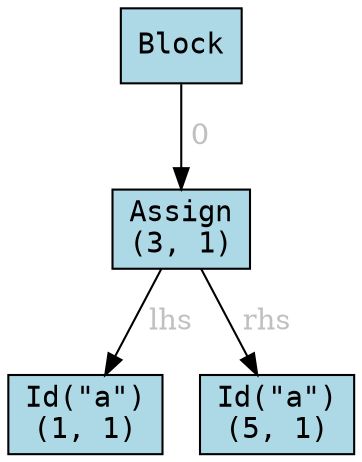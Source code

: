 digraph AST {
node [shape=box style=filled fontname=Courier];
0[label="Block" fillcolor="lightblue"];0 -> 1[label=" 0", fontcolor="gray"];
1[label="Assign\n(3, 1)" fillcolor="lightblue"];1 -> 2[label=" lhs", fontcolor="gray"];
2[label="Id(\"a\")\n(1, 1)" fillcolor="lightblue"];1 -> 3[label=" rhs", fontcolor="gray"];
3[label="Id(\"a\")\n(5, 1)" fillcolor="lightblue"];}
